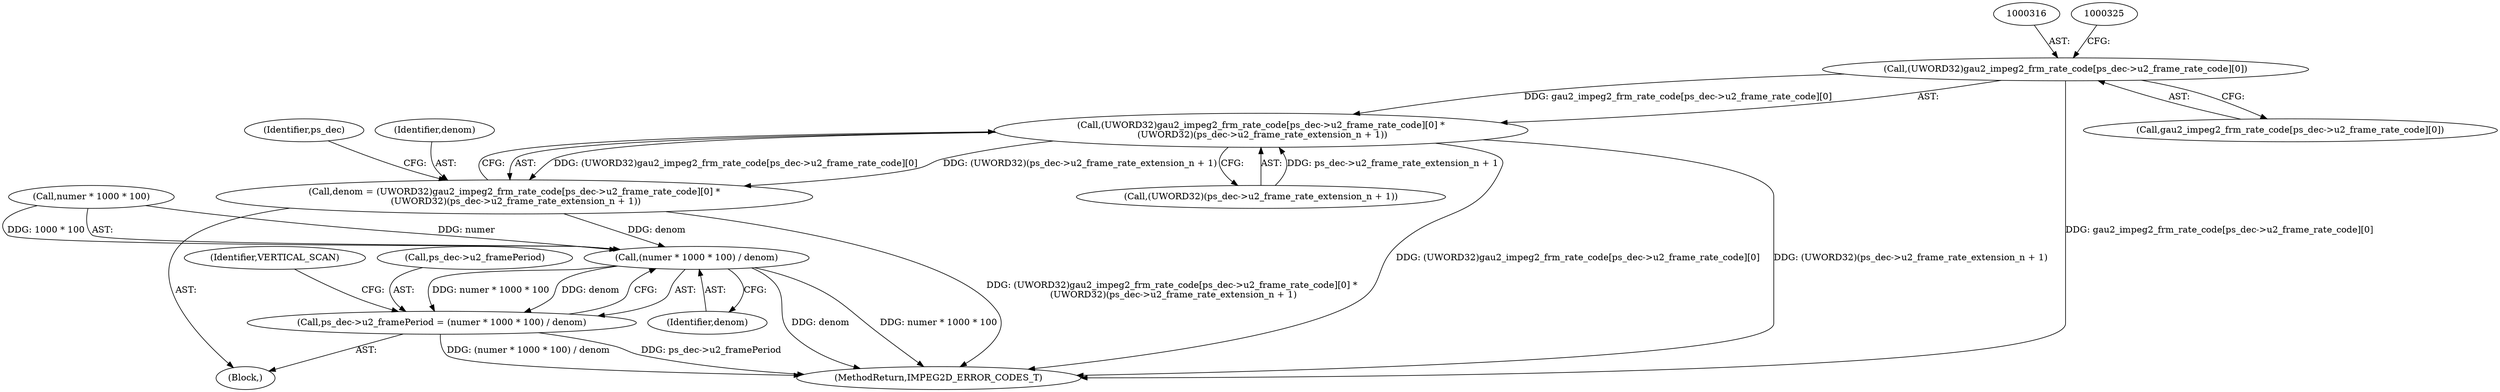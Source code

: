 digraph "0_Android_29a78a11844fc027fa44be7f8bd8dc1cf8bf89f6_0@array" {
"1000315" [label="(Call,(UWORD32)gau2_impeg2_frm_rate_code[ps_dec->u2_frame_rate_code][0])"];
"1000314" [label="(Call,(UWORD32)gau2_impeg2_frm_rate_code[ps_dec->u2_frame_rate_code][0] *\n (UWORD32)(ps_dec->u2_frame_rate_extension_n + 1))"];
"1000312" [label="(Call,denom = (UWORD32)gau2_impeg2_frm_rate_code[ps_dec->u2_frame_rate_code][0] *\n (UWORD32)(ps_dec->u2_frame_rate_extension_n + 1))"];
"1000335" [label="(Call,(numer * 1000 * 100) / denom)"];
"1000331" [label="(Call,ps_dec->u2_framePeriod = (numer * 1000 * 100) / denom)"];
"1000290" [label="(Block,)"];
"1000312" [label="(Call,denom = (UWORD32)gau2_impeg2_frm_rate_code[ps_dec->u2_frame_rate_code][0] *\n (UWORD32)(ps_dec->u2_frame_rate_extension_n + 1))"];
"1000336" [label="(Call,numer * 1000 * 100)"];
"1000315" [label="(Call,(UWORD32)gau2_impeg2_frm_rate_code[ps_dec->u2_frame_rate_code][0])"];
"1000335" [label="(Call,(numer * 1000 * 100) / denom)"];
"1000333" [label="(Identifier,ps_dec)"];
"1000344" [label="(Identifier,VERTICAL_SCAN)"];
"1000314" [label="(Call,(UWORD32)gau2_impeg2_frm_rate_code[ps_dec->u2_frame_rate_code][0] *\n (UWORD32)(ps_dec->u2_frame_rate_extension_n + 1))"];
"1000332" [label="(Call,ps_dec->u2_framePeriod)"];
"1000341" [label="(Identifier,denom)"];
"1000317" [label="(Call,gau2_impeg2_frm_rate_code[ps_dec->u2_frame_rate_code][0])"];
"1000313" [label="(Identifier,denom)"];
"1000324" [label="(Call,(UWORD32)(ps_dec->u2_frame_rate_extension_n + 1))"];
"1000369" [label="(MethodReturn,IMPEG2D_ERROR_CODES_T)"];
"1000331" [label="(Call,ps_dec->u2_framePeriod = (numer * 1000 * 100) / denom)"];
"1000315" -> "1000314"  [label="AST: "];
"1000315" -> "1000317"  [label="CFG: "];
"1000316" -> "1000315"  [label="AST: "];
"1000317" -> "1000315"  [label="AST: "];
"1000325" -> "1000315"  [label="CFG: "];
"1000315" -> "1000369"  [label="DDG: gau2_impeg2_frm_rate_code[ps_dec->u2_frame_rate_code][0]"];
"1000315" -> "1000314"  [label="DDG: gau2_impeg2_frm_rate_code[ps_dec->u2_frame_rate_code][0]"];
"1000314" -> "1000312"  [label="AST: "];
"1000314" -> "1000324"  [label="CFG: "];
"1000324" -> "1000314"  [label="AST: "];
"1000312" -> "1000314"  [label="CFG: "];
"1000314" -> "1000369"  [label="DDG: (UWORD32)gau2_impeg2_frm_rate_code[ps_dec->u2_frame_rate_code][0]"];
"1000314" -> "1000369"  [label="DDG: (UWORD32)(ps_dec->u2_frame_rate_extension_n + 1)"];
"1000314" -> "1000312"  [label="DDG: (UWORD32)gau2_impeg2_frm_rate_code[ps_dec->u2_frame_rate_code][0]"];
"1000314" -> "1000312"  [label="DDG: (UWORD32)(ps_dec->u2_frame_rate_extension_n + 1)"];
"1000324" -> "1000314"  [label="DDG: ps_dec->u2_frame_rate_extension_n + 1"];
"1000312" -> "1000290"  [label="AST: "];
"1000313" -> "1000312"  [label="AST: "];
"1000333" -> "1000312"  [label="CFG: "];
"1000312" -> "1000369"  [label="DDG: (UWORD32)gau2_impeg2_frm_rate_code[ps_dec->u2_frame_rate_code][0] *\n (UWORD32)(ps_dec->u2_frame_rate_extension_n + 1)"];
"1000312" -> "1000335"  [label="DDG: denom"];
"1000335" -> "1000331"  [label="AST: "];
"1000335" -> "1000341"  [label="CFG: "];
"1000336" -> "1000335"  [label="AST: "];
"1000341" -> "1000335"  [label="AST: "];
"1000331" -> "1000335"  [label="CFG: "];
"1000335" -> "1000369"  [label="DDG: numer * 1000 * 100"];
"1000335" -> "1000369"  [label="DDG: denom"];
"1000335" -> "1000331"  [label="DDG: numer * 1000 * 100"];
"1000335" -> "1000331"  [label="DDG: denom"];
"1000336" -> "1000335"  [label="DDG: numer"];
"1000336" -> "1000335"  [label="DDG: 1000 * 100"];
"1000331" -> "1000290"  [label="AST: "];
"1000332" -> "1000331"  [label="AST: "];
"1000344" -> "1000331"  [label="CFG: "];
"1000331" -> "1000369"  [label="DDG: ps_dec->u2_framePeriod"];
"1000331" -> "1000369"  [label="DDG: (numer * 1000 * 100) / denom"];
}
